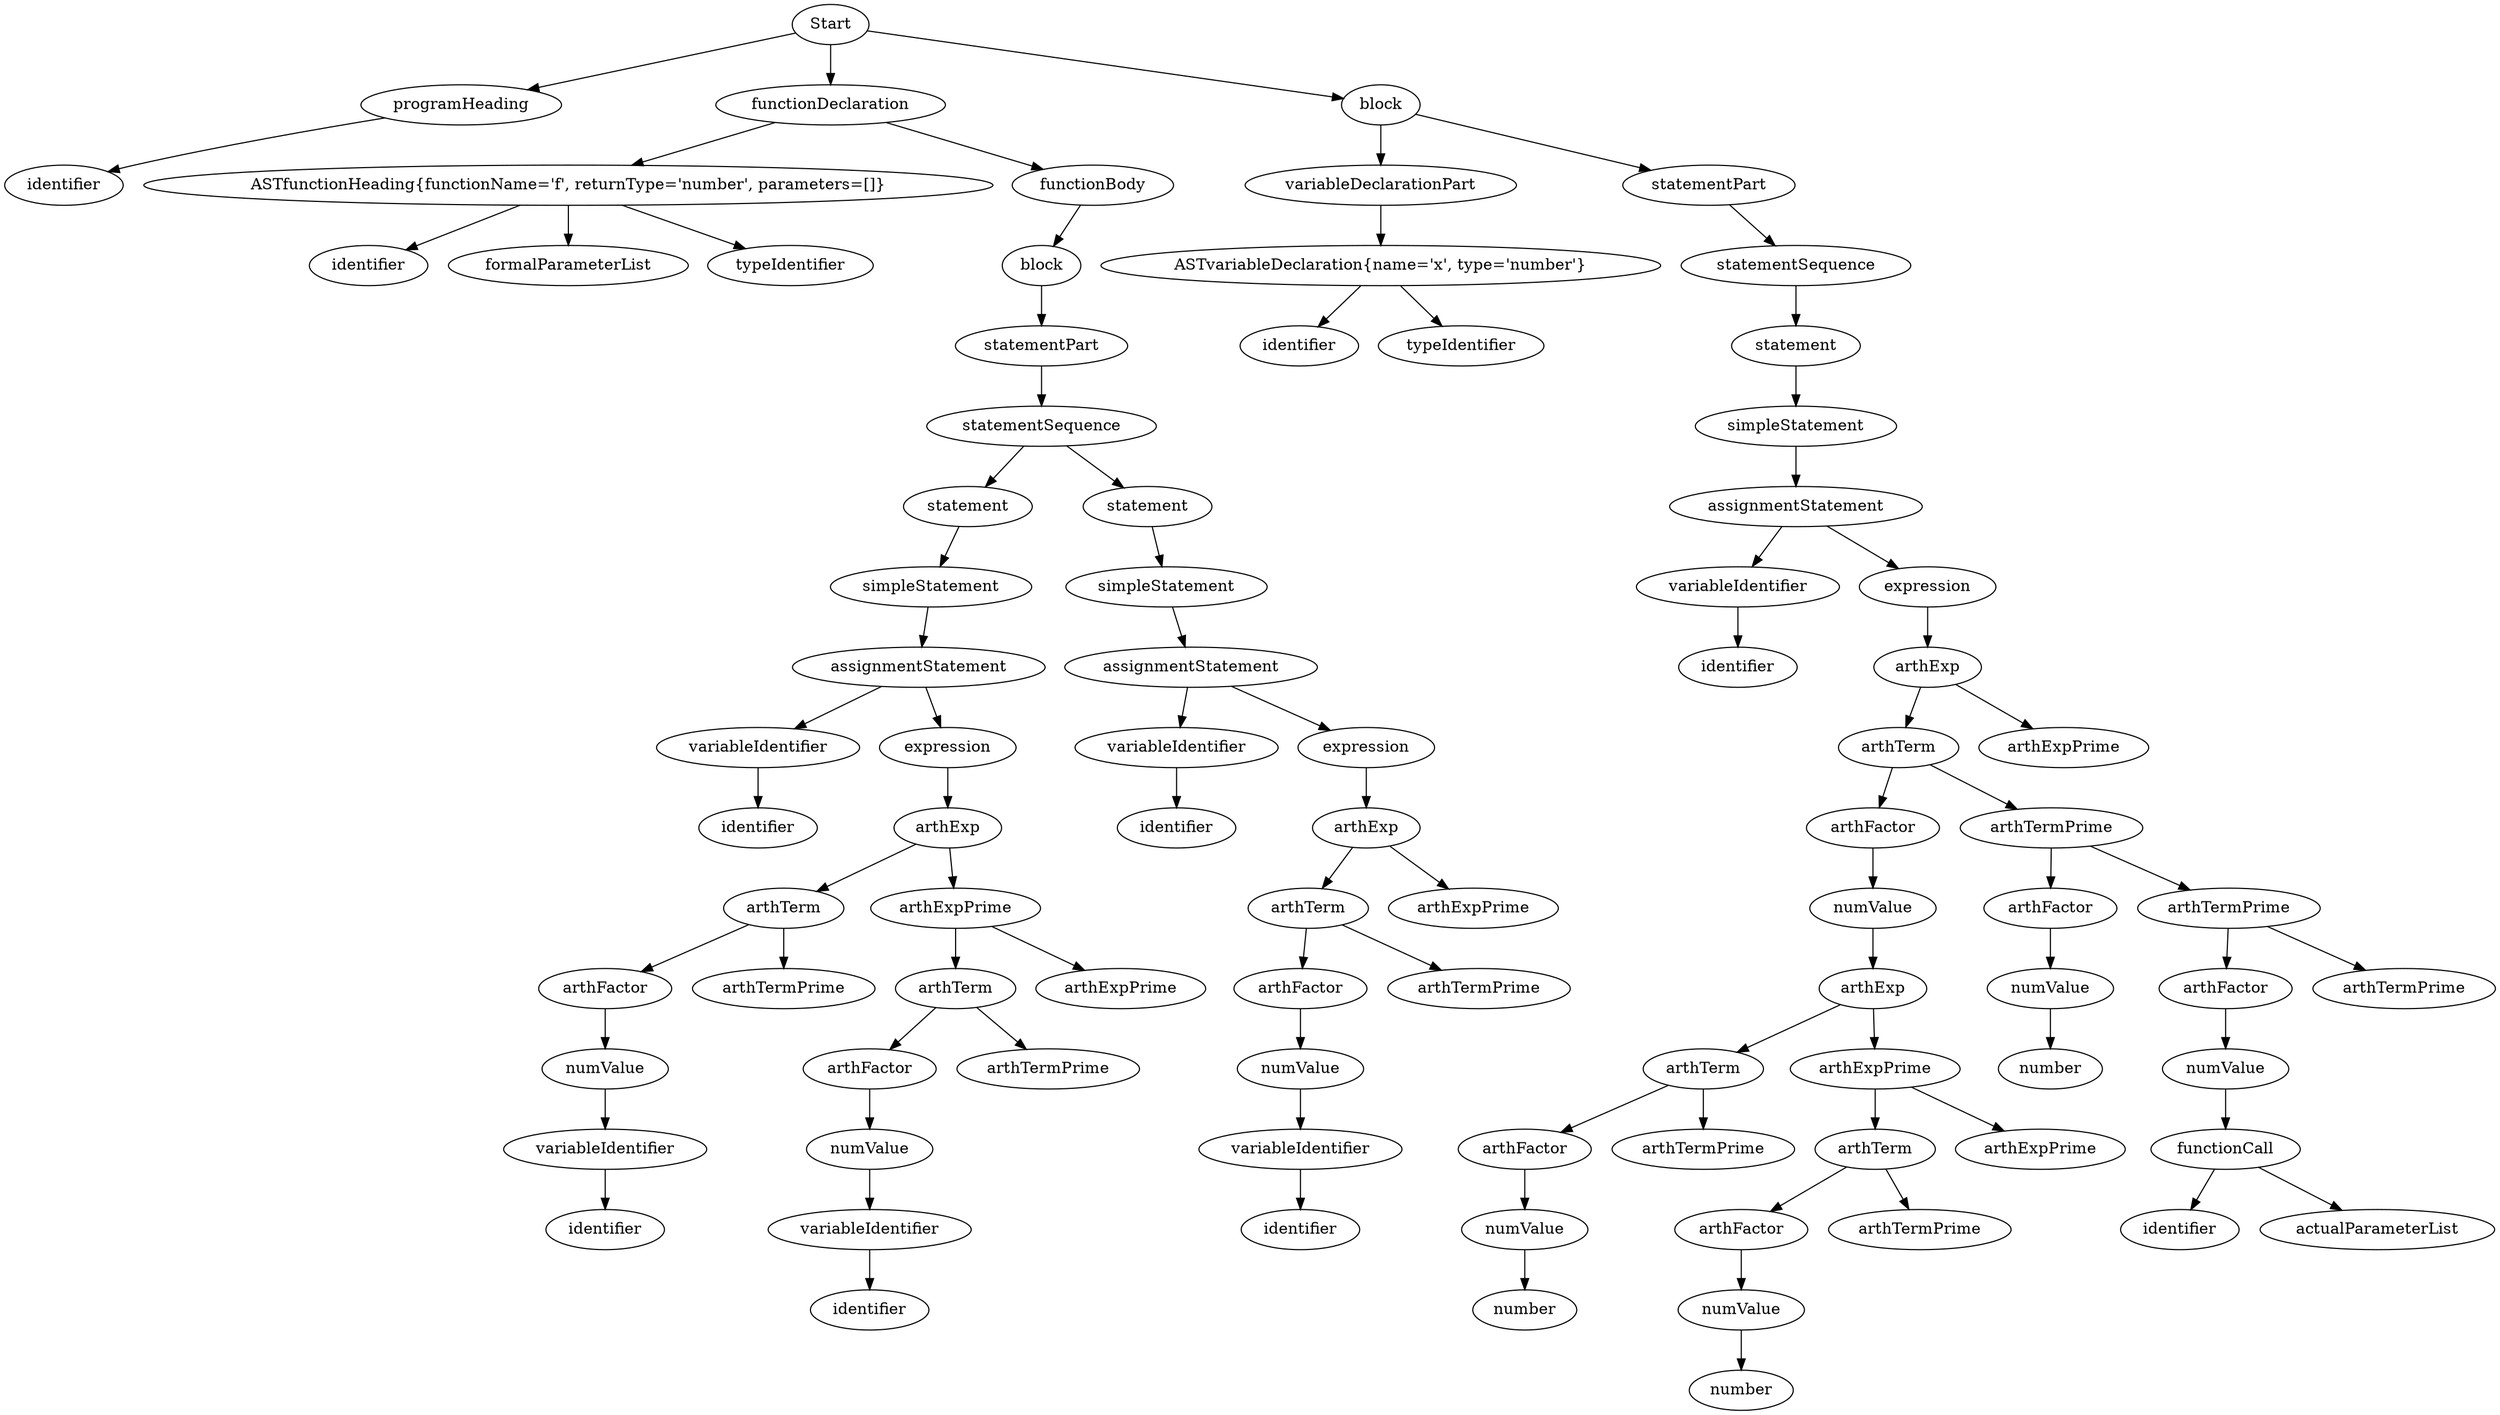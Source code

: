 digraph ASTGraph {
  Node321001045 [label="Start"];
  Node791452441 [label="programHeading"];
  Node321001045 -> Node791452441;
  Node834600351 [label="identifier"];
  Node791452441 -> Node834600351;
  Node471910020 [label="functionDeclaration"];
  Node321001045 -> Node471910020;
  Node531885035 [label="ASTfunctionHeading{functionName='f', returnType='number', parameters=[]}"];
  Node471910020 -> Node531885035;
  Node1595428806 [label="identifier"];
  Node531885035 -> Node1595428806;
  Node1072408673 [label="formalParameterList"];
  Node531885035 -> Node1072408673;
  Node1531448569 [label="typeIdentifier"];
  Node531885035 -> Node1531448569;
  Node1867083167 [label="functionBody"];
  Node471910020 -> Node1867083167;
  Node1915910607 [label="block"];
  Node1867083167 -> Node1915910607;
  Node284720968 [label="statementPart"];
  Node1915910607 -> Node284720968;
  Node189568618 [label="statementSequence"];
  Node284720968 -> Node189568618;
  Node793589513 [label="statement"];
  Node189568618 -> Node793589513;
  Node1313922862 [label="simpleStatement"];
  Node793589513 -> Node1313922862;
  Node495053715 [label="assignmentStatement"];
  Node1313922862 -> Node495053715;
  Node1922154895 [label="variableIdentifier"];
  Node495053715 -> Node1922154895;
  Node883049899 [label="identifier"];
  Node1922154895 -> Node883049899;
  Node2093176254 [label="expression"];
  Node495053715 -> Node2093176254;
  Node1854731462 [label="arthExp"];
  Node2093176254 -> Node1854731462;
  Node317574433 [label="arthTerm"];
  Node1854731462 -> Node317574433;
  Node885284298 [label="arthFactor"];
  Node317574433 -> Node885284298;
  Node1389133897 [label="numValue"];
  Node885284298 -> Node1389133897;
  Node1534030866 [label="variableIdentifier"];
  Node1389133897 -> Node1534030866;
  Node664223387 [label="identifier"];
  Node1534030866 -> Node664223387;
  Node824909230 [label="arthTermPrime"];
  Node317574433 -> Node824909230;
  Node122883338 [label="arthExpPrime"];
  Node1854731462 -> Node122883338;
  Node666641942 [label="arthTerm"];
  Node122883338 -> Node666641942;
  Node960604060 [label="arthFactor"];
  Node666641942 -> Node960604060;
  Node1349393271 [label="numValue"];
  Node960604060 -> Node1349393271;
  Node1338668845 [label="variableIdentifier"];
  Node1349393271 -> Node1338668845;
  Node159413332 [label="identifier"];
  Node1338668845 -> Node159413332;
  Node1028214719 [label="arthTermPrime"];
  Node666641942 -> Node1028214719;
  Node500977346 [label="arthExpPrime"];
  Node122883338 -> Node500977346;
  Node20132171 [label="statement"];
  Node189568618 -> Node20132171;
  Node186370029 [label="simpleStatement"];
  Node20132171 -> Node186370029;
  Node2094548358 [label="assignmentStatement"];
  Node186370029 -> Node2094548358;
  Node51228289 [label="variableIdentifier"];
  Node2094548358 -> Node51228289;
  Node455896770 [label="identifier"];
  Node51228289 -> Node455896770;
  Node1323165413 [label="expression"];
  Node2094548358 -> Node1323165413;
  Node1880587981 [label="arthExp"];
  Node1323165413 -> Node1880587981;
  Node511754216 [label="arthTerm"];
  Node1880587981 -> Node511754216;
  Node1721931908 [label="arthFactor"];
  Node511754216 -> Node1721931908;
  Node1198108795 [label="numValue"];
  Node1721931908 -> Node1198108795;
  Node214126413 [label="variableIdentifier"];
  Node1198108795 -> Node214126413;
  Node396873410 [label="identifier"];
  Node214126413 -> Node396873410;
  Node1706234378 [label="arthTermPrime"];
  Node511754216 -> Node1706234378;
  Node1867750575 [label="arthExpPrime"];
  Node1880587981 -> Node1867750575;
  Node2046562095 [label="block"];
  Node321001045 -> Node2046562095;
  Node1342443276 [label="variableDeclarationPart"];
  Node2046562095 -> Node1342443276;
  Node769287236 [label="ASTvariableDeclaration{name='x', type='number'}"];
  Node1342443276 -> Node769287236;
  Node2084435065 [label="identifier"];
  Node769287236 -> Node2084435065;
  Node1896277646 [label="typeIdentifier"];
  Node769287236 -> Node1896277646;
  Node2128227771 [label="statementPart"];
  Node2046562095 -> Node2128227771;
  Node1702297201 [label="statementSequence"];
  Node2128227771 -> Node1702297201;
  Node1996181658 [label="statement"];
  Node1702297201 -> Node1996181658;
  Node806353501 [label="simpleStatement"];
  Node1996181658 -> Node806353501;
  Node521645586 [label="assignmentStatement"];
  Node806353501 -> Node521645586;
  Node1296064247 [label="variableIdentifier"];
  Node521645586 -> Node1296064247;
  Node1637070917 [label="identifier"];
  Node1296064247 -> Node1637070917;
  Node780237624 [label="expression"];
  Node521645586 -> Node780237624;
  Node205797316 [label="arthExp"];
  Node780237624 -> Node205797316;
  Node1128032093 [label="arthTerm"];
  Node205797316 -> Node1128032093;
  Node1066516207 [label="arthFactor"];
  Node1128032093 -> Node1066516207;
  Node443308702 [label="numValue"];
  Node1066516207 -> Node443308702;
  Node935044096 [label="arthExp"];
  Node443308702 -> Node935044096;
  Node396180261 [label="arthTerm"];
  Node935044096 -> Node396180261;
  Node625576447 [label="arthFactor"];
  Node396180261 -> Node625576447;
  Node1560911714 [label="numValue"];
  Node625576447 -> Node1560911714;
  Node939047783 [label="number"];
  Node1560911714 -> Node939047783;
  Node1237514926 [label="arthTermPrime"];
  Node396180261 -> Node1237514926;
  Node548246552 [label="arthExpPrime"];
  Node935044096 -> Node548246552;
  Node835648992 [label="arthTerm"];
  Node548246552 -> Node835648992;
  Node1134517053 [label="arthFactor"];
  Node835648992 -> Node1134517053;
  Node492228202 [label="numValue"];
  Node1134517053 -> Node492228202;
  Node1368884364 [label="number"];
  Node492228202 -> Node1368884364;
  Node401625763 [label="arthTermPrime"];
  Node835648992 -> Node401625763;
  Node772777427 [label="arthExpPrime"];
  Node548246552 -> Node772777427;
  Node83954662 [label="arthTermPrime"];
  Node1128032093 -> Node83954662;
  Node1751075886 [label="arthFactor"];
  Node83954662 -> Node1751075886;
  Node2108649164 [label="numValue"];
  Node1751075886 -> Node2108649164;
  Node777874839 [label="number"];
  Node2108649164 -> Node777874839;
  Node596512129 [label="arthTermPrime"];
  Node83954662 -> Node596512129;
  Node824318946 [label="arthFactor"];
  Node596512129 -> Node824318946;
  Node930990596 [label="numValue"];
  Node824318946 -> Node930990596;
  Node1921595561 [label="functionCall"];
  Node930990596 -> Node1921595561;
  Node565760380 [label="identifier"];
  Node1921595561 -> Node565760380;
  Node6566818 [label="actualParameterList"];
  Node1921595561 -> Node6566818;
  Node1494279232 [label="arthTermPrime"];
  Node596512129 -> Node1494279232;
  Node1650967483 [label="arthExpPrime"];
  Node205797316 -> Node1650967483;
}